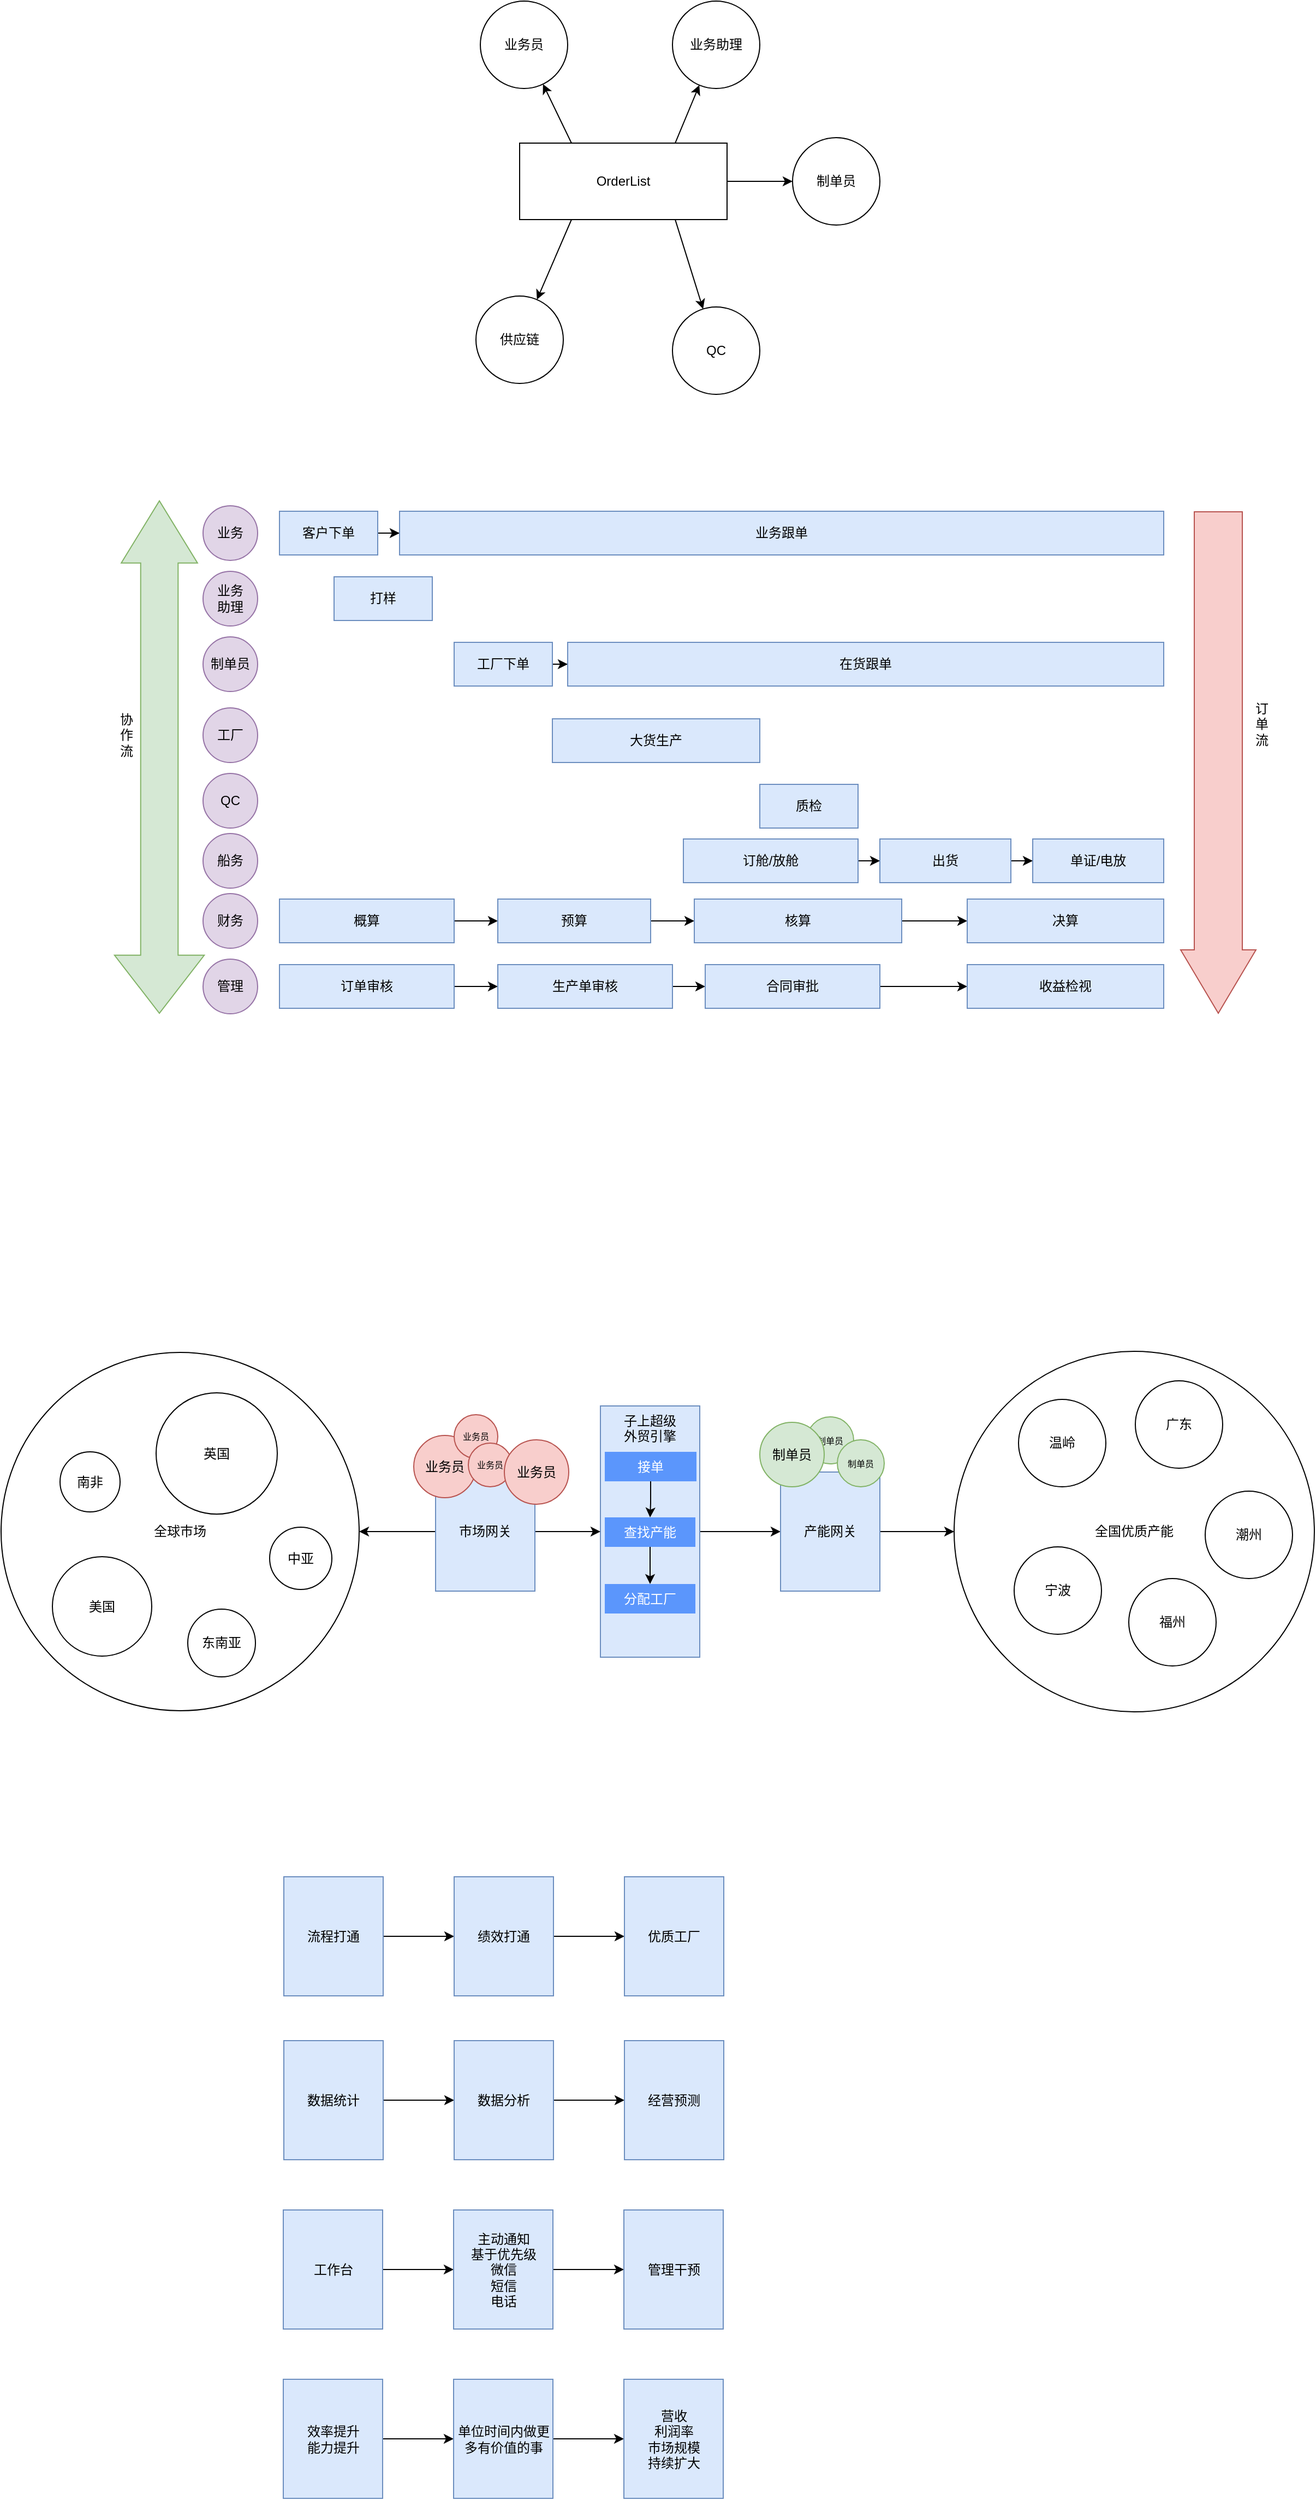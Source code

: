 <mxfile version="28.1.0">
  <diagram name="第 1 页" id="qLG8cJmZxrwSkcStaCnF">
    <mxGraphModel dx="2212" dy="956" grid="0" gridSize="10" guides="1" tooltips="1" connect="1" arrows="1" fold="1" page="1" pageScale="1" pageWidth="827" pageHeight="1169" math="0" shadow="0">
      <root>
        <mxCell id="0" />
        <mxCell id="1" parent="0" />
        <mxCell id="Af63RQCoWhY6OaajXl5Q-11" style="rounded=0;orthogonalLoop=1;jettySize=auto;html=1;exitX=0.25;exitY=0;exitDx=0;exitDy=0;" edge="1" parent="1" source="Af63RQCoWhY6OaajXl5Q-5" target="Af63RQCoWhY6OaajXl5Q-6">
          <mxGeometry relative="1" as="geometry" />
        </mxCell>
        <mxCell id="Af63RQCoWhY6OaajXl5Q-12" style="rounded=0;orthogonalLoop=1;jettySize=auto;html=1;exitX=0.75;exitY=0;exitDx=0;exitDy=0;" edge="1" parent="1" source="Af63RQCoWhY6OaajXl5Q-5" target="Af63RQCoWhY6OaajXl5Q-7">
          <mxGeometry relative="1" as="geometry" />
        </mxCell>
        <mxCell id="Af63RQCoWhY6OaajXl5Q-13" style="edgeStyle=orthogonalEdgeStyle;rounded=0;orthogonalLoop=1;jettySize=auto;html=1;exitX=1;exitY=0.5;exitDx=0;exitDy=0;" edge="1" parent="1" source="Af63RQCoWhY6OaajXl5Q-5" target="Af63RQCoWhY6OaajXl5Q-8">
          <mxGeometry relative="1" as="geometry" />
        </mxCell>
        <mxCell id="Af63RQCoWhY6OaajXl5Q-14" style="rounded=0;orthogonalLoop=1;jettySize=auto;html=1;exitX=0.75;exitY=1;exitDx=0;exitDy=0;" edge="1" parent="1" source="Af63RQCoWhY6OaajXl5Q-5" target="Af63RQCoWhY6OaajXl5Q-9">
          <mxGeometry relative="1" as="geometry" />
        </mxCell>
        <mxCell id="Af63RQCoWhY6OaajXl5Q-15" style="rounded=0;orthogonalLoop=1;jettySize=auto;html=1;exitX=0.25;exitY=1;exitDx=0;exitDy=0;" edge="1" parent="1" source="Af63RQCoWhY6OaajXl5Q-5" target="Af63RQCoWhY6OaajXl5Q-10">
          <mxGeometry relative="1" as="geometry" />
        </mxCell>
        <mxCell id="Af63RQCoWhY6OaajXl5Q-5" value="OrderList" style="rounded=0;whiteSpace=wrap;html=1;" vertex="1" parent="1">
          <mxGeometry x="300" y="150" width="190" height="70" as="geometry" />
        </mxCell>
        <mxCell id="Af63RQCoWhY6OaajXl5Q-6" value="业务员" style="ellipse;whiteSpace=wrap;html=1;aspect=fixed;" vertex="1" parent="1">
          <mxGeometry x="264" y="20" width="80" height="80" as="geometry" />
        </mxCell>
        <mxCell id="Af63RQCoWhY6OaajXl5Q-7" value="业务助理" style="ellipse;whiteSpace=wrap;html=1;aspect=fixed;" vertex="1" parent="1">
          <mxGeometry x="440" y="20" width="80" height="80" as="geometry" />
        </mxCell>
        <mxCell id="Af63RQCoWhY6OaajXl5Q-8" value="制单员" style="ellipse;whiteSpace=wrap;html=1;aspect=fixed;" vertex="1" parent="1">
          <mxGeometry x="550" y="145" width="80" height="80" as="geometry" />
        </mxCell>
        <mxCell id="Af63RQCoWhY6OaajXl5Q-9" value="QC" style="ellipse;whiteSpace=wrap;html=1;aspect=fixed;" vertex="1" parent="1">
          <mxGeometry x="440" y="300" width="80" height="80" as="geometry" />
        </mxCell>
        <mxCell id="Af63RQCoWhY6OaajXl5Q-10" value="供应链" style="ellipse;whiteSpace=wrap;html=1;aspect=fixed;" vertex="1" parent="1">
          <mxGeometry x="260" y="290" width="80" height="80" as="geometry" />
        </mxCell>
        <mxCell id="Af63RQCoWhY6OaajXl5Q-45" style="edgeStyle=orthogonalEdgeStyle;rounded=0;orthogonalLoop=1;jettySize=auto;html=1;entryX=0;entryY=0.5;entryDx=0;entryDy=0;" edge="1" parent="1" source="Af63RQCoWhY6OaajXl5Q-16" target="Af63RQCoWhY6OaajXl5Q-28">
          <mxGeometry relative="1" as="geometry" />
        </mxCell>
        <mxCell id="Af63RQCoWhY6OaajXl5Q-16" value="客户下单" style="rounded=0;whiteSpace=wrap;html=1;fillColor=#dae8fc;strokeColor=#6c8ebf;" vertex="1" parent="1">
          <mxGeometry x="80" y="487" width="90" height="40" as="geometry" />
        </mxCell>
        <mxCell id="Af63RQCoWhY6OaajXl5Q-46" style="edgeStyle=orthogonalEdgeStyle;rounded=0;orthogonalLoop=1;jettySize=auto;html=1;" edge="1" parent="1" source="Af63RQCoWhY6OaajXl5Q-19" target="Af63RQCoWhY6OaajXl5Q-24">
          <mxGeometry relative="1" as="geometry" />
        </mxCell>
        <mxCell id="Af63RQCoWhY6OaajXl5Q-19" value="工厂下单" style="rounded=0;whiteSpace=wrap;html=1;fillColor=#dae8fc;strokeColor=#6c8ebf;" vertex="1" parent="1">
          <mxGeometry x="240" y="607" width="90" height="40" as="geometry" />
        </mxCell>
        <mxCell id="Af63RQCoWhY6OaajXl5Q-20" value="大货生产" style="rounded=0;whiteSpace=wrap;html=1;fillColor=#dae8fc;strokeColor=#6c8ebf;" vertex="1" parent="1">
          <mxGeometry x="330" y="677" width="190" height="40" as="geometry" />
        </mxCell>
        <mxCell id="Af63RQCoWhY6OaajXl5Q-21" value="质检" style="rounded=0;whiteSpace=wrap;html=1;fillColor=#dae8fc;strokeColor=#6c8ebf;" vertex="1" parent="1">
          <mxGeometry x="520" y="737" width="90" height="40" as="geometry" />
        </mxCell>
        <mxCell id="Af63RQCoWhY6OaajXl5Q-47" style="edgeStyle=orthogonalEdgeStyle;rounded=0;orthogonalLoop=1;jettySize=auto;html=1;entryX=0;entryY=0.5;entryDx=0;entryDy=0;" edge="1" parent="1" source="Af63RQCoWhY6OaajXl5Q-22" target="Af63RQCoWhY6OaajXl5Q-26">
          <mxGeometry relative="1" as="geometry" />
        </mxCell>
        <mxCell id="Af63RQCoWhY6OaajXl5Q-22" value="订舱/放舱" style="rounded=0;whiteSpace=wrap;html=1;fillColor=#dae8fc;strokeColor=#6c8ebf;" vertex="1" parent="1">
          <mxGeometry x="450" y="787" width="160" height="40" as="geometry" />
        </mxCell>
        <mxCell id="Af63RQCoWhY6OaajXl5Q-24" value="在货跟单" style="rounded=0;whiteSpace=wrap;html=1;fillColor=#dae8fc;strokeColor=#6c8ebf;" vertex="1" parent="1">
          <mxGeometry x="344" y="607" width="546" height="40" as="geometry" />
        </mxCell>
        <mxCell id="Af63RQCoWhY6OaajXl5Q-25" value="打样" style="rounded=0;whiteSpace=wrap;html=1;fillColor=#dae8fc;strokeColor=#6c8ebf;" vertex="1" parent="1">
          <mxGeometry x="130" y="547" width="90" height="40" as="geometry" />
        </mxCell>
        <mxCell id="Af63RQCoWhY6OaajXl5Q-48" style="edgeStyle=orthogonalEdgeStyle;rounded=0;orthogonalLoop=1;jettySize=auto;html=1;entryX=0;entryY=0.5;entryDx=0;entryDy=0;" edge="1" parent="1" source="Af63RQCoWhY6OaajXl5Q-26" target="Af63RQCoWhY6OaajXl5Q-27">
          <mxGeometry relative="1" as="geometry" />
        </mxCell>
        <mxCell id="Af63RQCoWhY6OaajXl5Q-26" value="出货" style="rounded=0;whiteSpace=wrap;html=1;fillColor=#dae8fc;strokeColor=#6c8ebf;" vertex="1" parent="1">
          <mxGeometry x="630" y="787" width="120" height="40" as="geometry" />
        </mxCell>
        <mxCell id="Af63RQCoWhY6OaajXl5Q-27" value="单证/电放" style="rounded=0;whiteSpace=wrap;html=1;fillColor=#dae8fc;strokeColor=#6c8ebf;" vertex="1" parent="1">
          <mxGeometry x="770" y="787" width="120" height="40" as="geometry" />
        </mxCell>
        <mxCell id="Af63RQCoWhY6OaajXl5Q-28" value="业务跟单" style="rounded=0;whiteSpace=wrap;html=1;fillColor=#dae8fc;strokeColor=#6c8ebf;" vertex="1" parent="1">
          <mxGeometry x="190" y="487" width="700" height="40" as="geometry" />
        </mxCell>
        <mxCell id="Af63RQCoWhY6OaajXl5Q-29" value="业务" style="ellipse;whiteSpace=wrap;html=1;aspect=fixed;fillColor=#e1d5e7;strokeColor=#9673a6;" vertex="1" parent="1">
          <mxGeometry x="10" y="482" width="50" height="50" as="geometry" />
        </mxCell>
        <mxCell id="Af63RQCoWhY6OaajXl5Q-30" value="业务&lt;div&gt;助理&lt;/div&gt;" style="ellipse;whiteSpace=wrap;html=1;aspect=fixed;fillColor=#e1d5e7;strokeColor=#9673a6;" vertex="1" parent="1">
          <mxGeometry x="10" y="542" width="50" height="50" as="geometry" />
        </mxCell>
        <mxCell id="Af63RQCoWhY6OaajXl5Q-31" value="制单员" style="ellipse;whiteSpace=wrap;html=1;aspect=fixed;fillColor=#e1d5e7;strokeColor=#9673a6;" vertex="1" parent="1">
          <mxGeometry x="10" y="602" width="50" height="50" as="geometry" />
        </mxCell>
        <mxCell id="Af63RQCoWhY6OaajXl5Q-32" value="工厂" style="ellipse;whiteSpace=wrap;html=1;aspect=fixed;fillColor=#e1d5e7;strokeColor=#9673a6;" vertex="1" parent="1">
          <mxGeometry x="10" y="667" width="50" height="50" as="geometry" />
        </mxCell>
        <mxCell id="Af63RQCoWhY6OaajXl5Q-33" value="QC" style="ellipse;whiteSpace=wrap;html=1;aspect=fixed;fillColor=#e1d5e7;strokeColor=#9673a6;" vertex="1" parent="1">
          <mxGeometry x="10" y="727" width="50" height="50" as="geometry" />
        </mxCell>
        <mxCell id="Af63RQCoWhY6OaajXl5Q-34" value="船务" style="ellipse;whiteSpace=wrap;html=1;aspect=fixed;fillColor=#e1d5e7;strokeColor=#9673a6;" vertex="1" parent="1">
          <mxGeometry x="10" y="782" width="50" height="50" as="geometry" />
        </mxCell>
        <mxCell id="Af63RQCoWhY6OaajXl5Q-35" value="财务" style="ellipse;whiteSpace=wrap;html=1;aspect=fixed;fillColor=#e1d5e7;strokeColor=#9673a6;" vertex="1" parent="1">
          <mxGeometry x="10" y="837" width="50" height="50" as="geometry" />
        </mxCell>
        <mxCell id="Af63RQCoWhY6OaajXl5Q-49" style="edgeStyle=orthogonalEdgeStyle;rounded=0;orthogonalLoop=1;jettySize=auto;html=1;entryX=0;entryY=0.5;entryDx=0;entryDy=0;" edge="1" parent="1" source="Af63RQCoWhY6OaajXl5Q-36" target="Af63RQCoWhY6OaajXl5Q-37">
          <mxGeometry relative="1" as="geometry" />
        </mxCell>
        <mxCell id="Af63RQCoWhY6OaajXl5Q-36" value="概算" style="rounded=0;whiteSpace=wrap;html=1;fillColor=#dae8fc;strokeColor=#6c8ebf;" vertex="1" parent="1">
          <mxGeometry x="80" y="842" width="160" height="40" as="geometry" />
        </mxCell>
        <mxCell id="Af63RQCoWhY6OaajXl5Q-50" style="edgeStyle=orthogonalEdgeStyle;rounded=0;orthogonalLoop=1;jettySize=auto;html=1;entryX=0;entryY=0.5;entryDx=0;entryDy=0;" edge="1" parent="1" source="Af63RQCoWhY6OaajXl5Q-37" target="Af63RQCoWhY6OaajXl5Q-38">
          <mxGeometry relative="1" as="geometry" />
        </mxCell>
        <mxCell id="Af63RQCoWhY6OaajXl5Q-37" value="预算" style="rounded=0;whiteSpace=wrap;html=1;fillColor=#dae8fc;strokeColor=#6c8ebf;" vertex="1" parent="1">
          <mxGeometry x="280" y="842" width="140" height="40" as="geometry" />
        </mxCell>
        <mxCell id="Af63RQCoWhY6OaajXl5Q-51" style="edgeStyle=orthogonalEdgeStyle;rounded=0;orthogonalLoop=1;jettySize=auto;html=1;entryX=0;entryY=0.5;entryDx=0;entryDy=0;" edge="1" parent="1" source="Af63RQCoWhY6OaajXl5Q-38" target="Af63RQCoWhY6OaajXl5Q-39">
          <mxGeometry relative="1" as="geometry" />
        </mxCell>
        <mxCell id="Af63RQCoWhY6OaajXl5Q-38" value="核算" style="rounded=0;whiteSpace=wrap;html=1;fillColor=#dae8fc;strokeColor=#6c8ebf;" vertex="1" parent="1">
          <mxGeometry x="460" y="842" width="190" height="40" as="geometry" />
        </mxCell>
        <mxCell id="Af63RQCoWhY6OaajXl5Q-39" value="决算" style="rounded=0;whiteSpace=wrap;html=1;fillColor=#dae8fc;strokeColor=#6c8ebf;" vertex="1" parent="1">
          <mxGeometry x="710" y="842" width="180" height="40" as="geometry" />
        </mxCell>
        <mxCell id="Af63RQCoWhY6OaajXl5Q-40" value="管理" style="ellipse;whiteSpace=wrap;html=1;aspect=fixed;fillColor=#e1d5e7;strokeColor=#9673a6;" vertex="1" parent="1">
          <mxGeometry x="10" y="897" width="50" height="50" as="geometry" />
        </mxCell>
        <mxCell id="Af63RQCoWhY6OaajXl5Q-52" style="edgeStyle=orthogonalEdgeStyle;rounded=0;orthogonalLoop=1;jettySize=auto;html=1;entryX=0;entryY=0.5;entryDx=0;entryDy=0;" edge="1" parent="1" source="Af63RQCoWhY6OaajXl5Q-41" target="Af63RQCoWhY6OaajXl5Q-42">
          <mxGeometry relative="1" as="geometry" />
        </mxCell>
        <mxCell id="Af63RQCoWhY6OaajXl5Q-41" value="订单审核" style="rounded=0;whiteSpace=wrap;html=1;fillColor=#dae8fc;strokeColor=#6c8ebf;" vertex="1" parent="1">
          <mxGeometry x="80" y="902" width="160" height="40" as="geometry" />
        </mxCell>
        <mxCell id="Af63RQCoWhY6OaajXl5Q-53" style="edgeStyle=orthogonalEdgeStyle;rounded=0;orthogonalLoop=1;jettySize=auto;html=1;entryX=0;entryY=0.5;entryDx=0;entryDy=0;" edge="1" parent="1" source="Af63RQCoWhY6OaajXl5Q-42" target="Af63RQCoWhY6OaajXl5Q-43">
          <mxGeometry relative="1" as="geometry" />
        </mxCell>
        <mxCell id="Af63RQCoWhY6OaajXl5Q-42" value="生产单审核" style="rounded=0;whiteSpace=wrap;html=1;fillColor=#dae8fc;strokeColor=#6c8ebf;" vertex="1" parent="1">
          <mxGeometry x="280" y="902" width="160" height="40" as="geometry" />
        </mxCell>
        <mxCell id="Af63RQCoWhY6OaajXl5Q-54" style="edgeStyle=orthogonalEdgeStyle;rounded=0;orthogonalLoop=1;jettySize=auto;html=1;entryX=0;entryY=0.5;entryDx=0;entryDy=0;" edge="1" parent="1" source="Af63RQCoWhY6OaajXl5Q-43" target="Af63RQCoWhY6OaajXl5Q-44">
          <mxGeometry relative="1" as="geometry" />
        </mxCell>
        <mxCell id="Af63RQCoWhY6OaajXl5Q-43" value="合同审批" style="rounded=0;whiteSpace=wrap;html=1;fillColor=#dae8fc;strokeColor=#6c8ebf;" vertex="1" parent="1">
          <mxGeometry x="470" y="902" width="160" height="40" as="geometry" />
        </mxCell>
        <mxCell id="Af63RQCoWhY6OaajXl5Q-44" value="收益检视" style="rounded=0;whiteSpace=wrap;html=1;fillColor=#dae8fc;strokeColor=#6c8ebf;" vertex="1" parent="1">
          <mxGeometry x="710" y="902" width="180" height="40" as="geometry" />
        </mxCell>
        <mxCell id="Af63RQCoWhY6OaajXl5Q-56" value="" style="shape=flexArrow;endArrow=classic;startArrow=classic;html=1;rounded=0;width=34.286;endSize=18.619;endWidth=34.558;startSize=17.357;startWidth=46.939;fillColor=#d5e8d4;strokeColor=#82b366;" edge="1" parent="1">
          <mxGeometry width="100" height="100" relative="1" as="geometry">
            <mxPoint x="-30" y="947" as="sourcePoint" />
            <mxPoint x="-30" y="477" as="targetPoint" />
          </mxGeometry>
        </mxCell>
        <mxCell id="Af63RQCoWhY6OaajXl5Q-57" value="" style="shape=flexArrow;endArrow=classic;html=1;rounded=0;width=44;endSize=19;endWidth=24;fillColor=#f8cecc;strokeColor=#b85450;" edge="1" parent="1">
          <mxGeometry width="50" height="50" relative="1" as="geometry">
            <mxPoint x="940" y="487" as="sourcePoint" />
            <mxPoint x="940" y="947" as="targetPoint" />
          </mxGeometry>
        </mxCell>
        <mxCell id="Af63RQCoWhY6OaajXl5Q-63" value="订&lt;div&gt;单&lt;/div&gt;&lt;div&gt;流&lt;/div&gt;" style="text;html=1;align=center;verticalAlign=middle;whiteSpace=wrap;rounded=0;" vertex="1" parent="1">
          <mxGeometry x="950" y="667" width="60" height="30" as="geometry" />
        </mxCell>
        <mxCell id="Af63RQCoWhY6OaajXl5Q-64" value="协&lt;div&gt;作&lt;/div&gt;&lt;div&gt;流&lt;/div&gt;" style="text;html=1;align=center;verticalAlign=middle;whiteSpace=wrap;rounded=0;" vertex="1" parent="1">
          <mxGeometry x="-90" y="677" width="60" height="30" as="geometry" />
        </mxCell>
        <mxCell id="Af63RQCoWhY6OaajXl5Q-86" style="edgeStyle=orthogonalEdgeStyle;rounded=0;orthogonalLoop=1;jettySize=auto;html=1;exitX=1;exitY=0.5;exitDx=0;exitDy=0;" edge="1" parent="1" source="Af63RQCoWhY6OaajXl5Q-68" target="Af63RQCoWhY6OaajXl5Q-82">
          <mxGeometry relative="1" as="geometry" />
        </mxCell>
        <mxCell id="Af63RQCoWhY6OaajXl5Q-68" value="子上超级&lt;div&gt;外贸引擎&lt;/div&gt;" style="rounded=0;whiteSpace=wrap;html=1;fillColor=#dae8fc;strokeColor=#6c8ebf;verticalAlign=top;" vertex="1" parent="1">
          <mxGeometry x="374" y="1306" width="91" height="230" as="geometry" />
        </mxCell>
        <mxCell id="Af63RQCoWhY6OaajXl5Q-69" value="全球市场" style="ellipse;whiteSpace=wrap;html=1;aspect=fixed;" vertex="1" parent="1">
          <mxGeometry x="-175" y="1257" width="328" height="328" as="geometry" />
        </mxCell>
        <mxCell id="Af63RQCoWhY6OaajXl5Q-70" value="南非" style="ellipse;whiteSpace=wrap;html=1;aspect=fixed;" vertex="1" parent="1">
          <mxGeometry x="-121" y="1348" width="55" height="55" as="geometry" />
        </mxCell>
        <mxCell id="Af63RQCoWhY6OaajXl5Q-71" value="英国" style="ellipse;whiteSpace=wrap;html=1;aspect=fixed;" vertex="1" parent="1">
          <mxGeometry x="-33" y="1294" width="111" height="111" as="geometry" />
        </mxCell>
        <mxCell id="Af63RQCoWhY6OaajXl5Q-72" value="美国" style="ellipse;whiteSpace=wrap;html=1;aspect=fixed;" vertex="1" parent="1">
          <mxGeometry x="-128" y="1444" width="91" height="91" as="geometry" />
        </mxCell>
        <mxCell id="Af63RQCoWhY6OaajXl5Q-73" value="东南亚" style="ellipse;whiteSpace=wrap;html=1;aspect=fixed;" vertex="1" parent="1">
          <mxGeometry x="-4" y="1492" width="62" height="62" as="geometry" />
        </mxCell>
        <mxCell id="Af63RQCoWhY6OaajXl5Q-74" value="中亚" style="ellipse;whiteSpace=wrap;html=1;aspect=fixed;" vertex="1" parent="1">
          <mxGeometry x="71" y="1417" width="57" height="57" as="geometry" />
        </mxCell>
        <mxCell id="Af63RQCoWhY6OaajXl5Q-75" value="全国优质产能" style="ellipse;whiteSpace=wrap;html=1;aspect=fixed;" vertex="1" parent="1">
          <mxGeometry x="698" y="1256" width="330" height="330" as="geometry" />
        </mxCell>
        <mxCell id="Af63RQCoWhY6OaajXl5Q-76" value="温岭" style="ellipse;whiteSpace=wrap;html=1;aspect=fixed;" vertex="1" parent="1">
          <mxGeometry x="757" y="1300" width="80" height="80" as="geometry" />
        </mxCell>
        <mxCell id="Af63RQCoWhY6OaajXl5Q-77" value="广东" style="ellipse;whiteSpace=wrap;html=1;aspect=fixed;" vertex="1" parent="1">
          <mxGeometry x="864" y="1283" width="80" height="80" as="geometry" />
        </mxCell>
        <mxCell id="Af63RQCoWhY6OaajXl5Q-78" value="宁波" style="ellipse;whiteSpace=wrap;html=1;aspect=fixed;" vertex="1" parent="1">
          <mxGeometry x="753" y="1435" width="80" height="80" as="geometry" />
        </mxCell>
        <mxCell id="Af63RQCoWhY6OaajXl5Q-79" value="福州" style="ellipse;whiteSpace=wrap;html=1;aspect=fixed;" vertex="1" parent="1">
          <mxGeometry x="858" y="1464" width="80" height="80" as="geometry" />
        </mxCell>
        <mxCell id="Af63RQCoWhY6OaajXl5Q-80" value="潮州" style="ellipse;whiteSpace=wrap;html=1;aspect=fixed;" vertex="1" parent="1">
          <mxGeometry x="928" y="1384" width="80" height="80" as="geometry" />
        </mxCell>
        <mxCell id="Af63RQCoWhY6OaajXl5Q-84" style="edgeStyle=orthogonalEdgeStyle;rounded=0;orthogonalLoop=1;jettySize=auto;html=1;entryX=1;entryY=0.5;entryDx=0;entryDy=0;" edge="1" parent="1" source="Af63RQCoWhY6OaajXl5Q-81" target="Af63RQCoWhY6OaajXl5Q-69">
          <mxGeometry relative="1" as="geometry" />
        </mxCell>
        <mxCell id="Af63RQCoWhY6OaajXl5Q-85" style="edgeStyle=orthogonalEdgeStyle;rounded=0;orthogonalLoop=1;jettySize=auto;html=1;exitX=1;exitY=0.5;exitDx=0;exitDy=0;" edge="1" parent="1" source="Af63RQCoWhY6OaajXl5Q-81" target="Af63RQCoWhY6OaajXl5Q-68">
          <mxGeometry relative="1" as="geometry" />
        </mxCell>
        <mxCell id="Af63RQCoWhY6OaajXl5Q-81" value="市场网关" style="rounded=0;whiteSpace=wrap;html=1;fillColor=#dae8fc;strokeColor=#6c8ebf;" vertex="1" parent="1">
          <mxGeometry x="223" y="1366.5" width="91" height="109" as="geometry" />
        </mxCell>
        <mxCell id="Af63RQCoWhY6OaajXl5Q-83" style="edgeStyle=orthogonalEdgeStyle;rounded=0;orthogonalLoop=1;jettySize=auto;html=1;entryX=0;entryY=0.5;entryDx=0;entryDy=0;" edge="1" parent="1" source="Af63RQCoWhY6OaajXl5Q-82" target="Af63RQCoWhY6OaajXl5Q-75">
          <mxGeometry relative="1" as="geometry" />
        </mxCell>
        <mxCell id="Af63RQCoWhY6OaajXl5Q-82" value="产能网关" style="rounded=0;whiteSpace=wrap;html=1;fillColor=#dae8fc;strokeColor=#6c8ebf;" vertex="1" parent="1">
          <mxGeometry x="539" y="1366.5" width="91" height="109" as="geometry" />
        </mxCell>
        <mxCell id="Af63RQCoWhY6OaajXl5Q-87" value="业务员" style="ellipse;whiteSpace=wrap;html=1;aspect=fixed;fillColor=#f8cecc;strokeColor=#b85450;" vertex="1" parent="1">
          <mxGeometry x="203" y="1333" width="57" height="57" as="geometry" />
        </mxCell>
        <mxCell id="Af63RQCoWhY6OaajXl5Q-88" value="业务员" style="ellipse;whiteSpace=wrap;html=1;aspect=fixed;fontSize=8;fillColor=#f8cecc;strokeColor=#b85450;" vertex="1" parent="1">
          <mxGeometry x="240" y="1314" width="40" height="40" as="geometry" />
        </mxCell>
        <mxCell id="Af63RQCoWhY6OaajXl5Q-89" value="业务员" style="ellipse;whiteSpace=wrap;html=1;aspect=fixed;fontSize=8;fillColor=#f8cecc;strokeColor=#b85450;" vertex="1" parent="1">
          <mxGeometry x="253" y="1340" width="40" height="40" as="geometry" />
        </mxCell>
        <mxCell id="Af63RQCoWhY6OaajXl5Q-90" value="业务员" style="ellipse;whiteSpace=wrap;html=1;aspect=fixed;fontSize=12;fillColor=#f8cecc;strokeColor=#b85450;" vertex="1" parent="1">
          <mxGeometry x="286" y="1337" width="59" height="59" as="geometry" />
        </mxCell>
        <mxCell id="Af63RQCoWhY6OaajXl5Q-92" value="制单员" style="ellipse;whiteSpace=wrap;html=1;aspect=fixed;fontSize=8;fillColor=#d5e8d4;strokeColor=#82b366;" vertex="1" parent="1">
          <mxGeometry x="563" y="1316" width="43" height="43" as="geometry" />
        </mxCell>
        <mxCell id="Af63RQCoWhY6OaajXl5Q-91" value="制单员" style="ellipse;whiteSpace=wrap;html=1;aspect=fixed;fontSize=12;fillColor=#d5e8d4;strokeColor=#82b366;" vertex="1" parent="1">
          <mxGeometry x="520" y="1321" width="59" height="59" as="geometry" />
        </mxCell>
        <mxCell id="Af63RQCoWhY6OaajXl5Q-93" value="制单员" style="ellipse;whiteSpace=wrap;html=1;aspect=fixed;fontSize=8;fillColor=#d5e8d4;strokeColor=#82b366;" vertex="1" parent="1">
          <mxGeometry x="591" y="1337" width="43" height="43" as="geometry" />
        </mxCell>
        <mxCell id="Af63RQCoWhY6OaajXl5Q-97" style="edgeStyle=orthogonalEdgeStyle;rounded=0;orthogonalLoop=1;jettySize=auto;html=1;entryX=0.5;entryY=0;entryDx=0;entryDy=0;" edge="1" parent="1" source="Af63RQCoWhY6OaajXl5Q-94" target="Af63RQCoWhY6OaajXl5Q-95">
          <mxGeometry relative="1" as="geometry" />
        </mxCell>
        <mxCell id="Af63RQCoWhY6OaajXl5Q-94" value="接单" style="rounded=0;whiteSpace=wrap;html=1;fillColor=#5B96FC;strokeColor=none;fontColor=#FFFFFF;" vertex="1" parent="1">
          <mxGeometry x="378" y="1348" width="84" height="27" as="geometry" />
        </mxCell>
        <mxCell id="Af63RQCoWhY6OaajXl5Q-98" style="edgeStyle=orthogonalEdgeStyle;rounded=0;orthogonalLoop=1;jettySize=auto;html=1;entryX=0.5;entryY=0;entryDx=0;entryDy=0;" edge="1" parent="1" source="Af63RQCoWhY6OaajXl5Q-95" target="Af63RQCoWhY6OaajXl5Q-96">
          <mxGeometry relative="1" as="geometry" />
        </mxCell>
        <mxCell id="Af63RQCoWhY6OaajXl5Q-95" value="查找产能" style="rounded=0;whiteSpace=wrap;html=1;fillColor=#5B96FC;strokeColor=none;fontColor=#FFFFFF;" vertex="1" parent="1">
          <mxGeometry x="378" y="1408" width="83" height="27" as="geometry" />
        </mxCell>
        <mxCell id="Af63RQCoWhY6OaajXl5Q-96" value="分配工厂" style="rounded=0;whiteSpace=wrap;html=1;fillColor=#5B96FC;strokeColor=none;fontColor=#FFFFFF;" vertex="1" parent="1">
          <mxGeometry x="378" y="1469" width="83" height="27" as="geometry" />
        </mxCell>
        <mxCell id="Af63RQCoWhY6OaajXl5Q-102" style="edgeStyle=orthogonalEdgeStyle;rounded=0;orthogonalLoop=1;jettySize=auto;html=1;entryX=0;entryY=0.5;entryDx=0;entryDy=0;" edge="1" parent="1" source="Af63RQCoWhY6OaajXl5Q-99" target="Af63RQCoWhY6OaajXl5Q-100">
          <mxGeometry relative="1" as="geometry" />
        </mxCell>
        <mxCell id="Af63RQCoWhY6OaajXl5Q-99" value="流程打通" style="rounded=0;whiteSpace=wrap;html=1;fillColor=#dae8fc;strokeColor=#6c8ebf;" vertex="1" parent="1">
          <mxGeometry x="84" y="1737" width="91" height="109" as="geometry" />
        </mxCell>
        <mxCell id="Af63RQCoWhY6OaajXl5Q-103" style="edgeStyle=orthogonalEdgeStyle;rounded=0;orthogonalLoop=1;jettySize=auto;html=1;exitX=1;exitY=0.5;exitDx=0;exitDy=0;entryX=0;entryY=0.5;entryDx=0;entryDy=0;" edge="1" parent="1" source="Af63RQCoWhY6OaajXl5Q-100" target="Af63RQCoWhY6OaajXl5Q-101">
          <mxGeometry relative="1" as="geometry" />
        </mxCell>
        <mxCell id="Af63RQCoWhY6OaajXl5Q-100" value="绩效打通" style="rounded=0;whiteSpace=wrap;html=1;fillColor=#dae8fc;strokeColor=#6c8ebf;" vertex="1" parent="1">
          <mxGeometry x="240" y="1737" width="91" height="109" as="geometry" />
        </mxCell>
        <mxCell id="Af63RQCoWhY6OaajXl5Q-101" value="优质工厂" style="rounded=0;whiteSpace=wrap;html=1;fillColor=#dae8fc;strokeColor=#6c8ebf;" vertex="1" parent="1">
          <mxGeometry x="396" y="1737" width="91" height="109" as="geometry" />
        </mxCell>
        <mxCell id="Af63RQCoWhY6OaajXl5Q-104" style="edgeStyle=orthogonalEdgeStyle;rounded=0;orthogonalLoop=1;jettySize=auto;html=1;entryX=0;entryY=0.5;entryDx=0;entryDy=0;" edge="1" source="Af63RQCoWhY6OaajXl5Q-105" target="Af63RQCoWhY6OaajXl5Q-107" parent="1">
          <mxGeometry relative="1" as="geometry" />
        </mxCell>
        <mxCell id="Af63RQCoWhY6OaajXl5Q-105" value="数据统计" style="rounded=0;whiteSpace=wrap;html=1;fillColor=#dae8fc;strokeColor=#6c8ebf;" vertex="1" parent="1">
          <mxGeometry x="84" y="1887" width="91" height="109" as="geometry" />
        </mxCell>
        <mxCell id="Af63RQCoWhY6OaajXl5Q-106" style="edgeStyle=orthogonalEdgeStyle;rounded=0;orthogonalLoop=1;jettySize=auto;html=1;exitX=1;exitY=0.5;exitDx=0;exitDy=0;entryX=0;entryY=0.5;entryDx=0;entryDy=0;" edge="1" source="Af63RQCoWhY6OaajXl5Q-107" target="Af63RQCoWhY6OaajXl5Q-108" parent="1">
          <mxGeometry relative="1" as="geometry" />
        </mxCell>
        <mxCell id="Af63RQCoWhY6OaajXl5Q-107" value="数据分析" style="rounded=0;whiteSpace=wrap;html=1;fillColor=#dae8fc;strokeColor=#6c8ebf;" vertex="1" parent="1">
          <mxGeometry x="240" y="1887" width="91" height="109" as="geometry" />
        </mxCell>
        <mxCell id="Af63RQCoWhY6OaajXl5Q-108" value="经营预测" style="rounded=0;whiteSpace=wrap;html=1;fillColor=#dae8fc;strokeColor=#6c8ebf;" vertex="1" parent="1">
          <mxGeometry x="396" y="1887" width="91" height="109" as="geometry" />
        </mxCell>
        <mxCell id="Af63RQCoWhY6OaajXl5Q-109" style="edgeStyle=orthogonalEdgeStyle;rounded=0;orthogonalLoop=1;jettySize=auto;html=1;entryX=0;entryY=0.5;entryDx=0;entryDy=0;" edge="1" source="Af63RQCoWhY6OaajXl5Q-110" target="Af63RQCoWhY6OaajXl5Q-112" parent="1">
          <mxGeometry relative="1" as="geometry" />
        </mxCell>
        <mxCell id="Af63RQCoWhY6OaajXl5Q-110" value="工作台" style="rounded=0;whiteSpace=wrap;html=1;fillColor=#dae8fc;strokeColor=#6c8ebf;" vertex="1" parent="1">
          <mxGeometry x="83.5" y="2042" width="91" height="109" as="geometry" />
        </mxCell>
        <mxCell id="Af63RQCoWhY6OaajXl5Q-111" style="edgeStyle=orthogonalEdgeStyle;rounded=0;orthogonalLoop=1;jettySize=auto;html=1;exitX=1;exitY=0.5;exitDx=0;exitDy=0;entryX=0;entryY=0.5;entryDx=0;entryDy=0;" edge="1" source="Af63RQCoWhY6OaajXl5Q-112" target="Af63RQCoWhY6OaajXl5Q-113" parent="1">
          <mxGeometry relative="1" as="geometry" />
        </mxCell>
        <mxCell id="Af63RQCoWhY6OaajXl5Q-112" value="主动通知&lt;br&gt;基于优先级&lt;br&gt;微信&lt;br&gt;短信&lt;br&gt;电话" style="rounded=0;whiteSpace=wrap;html=1;fillColor=#dae8fc;strokeColor=#6c8ebf;" vertex="1" parent="1">
          <mxGeometry x="239.5" y="2042" width="91" height="109" as="geometry" />
        </mxCell>
        <mxCell id="Af63RQCoWhY6OaajXl5Q-113" value="管理干预" style="rounded=0;whiteSpace=wrap;html=1;fillColor=#dae8fc;strokeColor=#6c8ebf;" vertex="1" parent="1">
          <mxGeometry x="395.5" y="2042" width="91" height="109" as="geometry" />
        </mxCell>
        <mxCell id="Af63RQCoWhY6OaajXl5Q-114" style="edgeStyle=orthogonalEdgeStyle;rounded=0;orthogonalLoop=1;jettySize=auto;html=1;entryX=0;entryY=0.5;entryDx=0;entryDy=0;" edge="1" source="Af63RQCoWhY6OaajXl5Q-115" target="Af63RQCoWhY6OaajXl5Q-117" parent="1">
          <mxGeometry relative="1" as="geometry" />
        </mxCell>
        <mxCell id="Af63RQCoWhY6OaajXl5Q-115" value="效率提升&lt;br&gt;能力提升" style="rounded=0;whiteSpace=wrap;html=1;fillColor=#dae8fc;strokeColor=#6c8ebf;" vertex="1" parent="1">
          <mxGeometry x="83.5" y="2197" width="91" height="109" as="geometry" />
        </mxCell>
        <mxCell id="Af63RQCoWhY6OaajXl5Q-116" style="edgeStyle=orthogonalEdgeStyle;rounded=0;orthogonalLoop=1;jettySize=auto;html=1;exitX=1;exitY=0.5;exitDx=0;exitDy=0;entryX=0;entryY=0.5;entryDx=0;entryDy=0;" edge="1" source="Af63RQCoWhY6OaajXl5Q-117" target="Af63RQCoWhY6OaajXl5Q-118" parent="1">
          <mxGeometry relative="1" as="geometry" />
        </mxCell>
        <mxCell id="Af63RQCoWhY6OaajXl5Q-117" value="单位时间内做更多有价值的事" style="rounded=0;whiteSpace=wrap;html=1;fillColor=#dae8fc;strokeColor=#6c8ebf;" vertex="1" parent="1">
          <mxGeometry x="239.5" y="2197" width="91" height="109" as="geometry" />
        </mxCell>
        <mxCell id="Af63RQCoWhY6OaajXl5Q-118" value="营收&lt;div&gt;利润率&lt;/div&gt;&lt;div&gt;市场规模&lt;/div&gt;&lt;div&gt;持续扩大&lt;/div&gt;" style="rounded=0;whiteSpace=wrap;html=1;fillColor=#dae8fc;strokeColor=#6c8ebf;" vertex="1" parent="1">
          <mxGeometry x="395.5" y="2197" width="91" height="109" as="geometry" />
        </mxCell>
      </root>
    </mxGraphModel>
  </diagram>
</mxfile>
